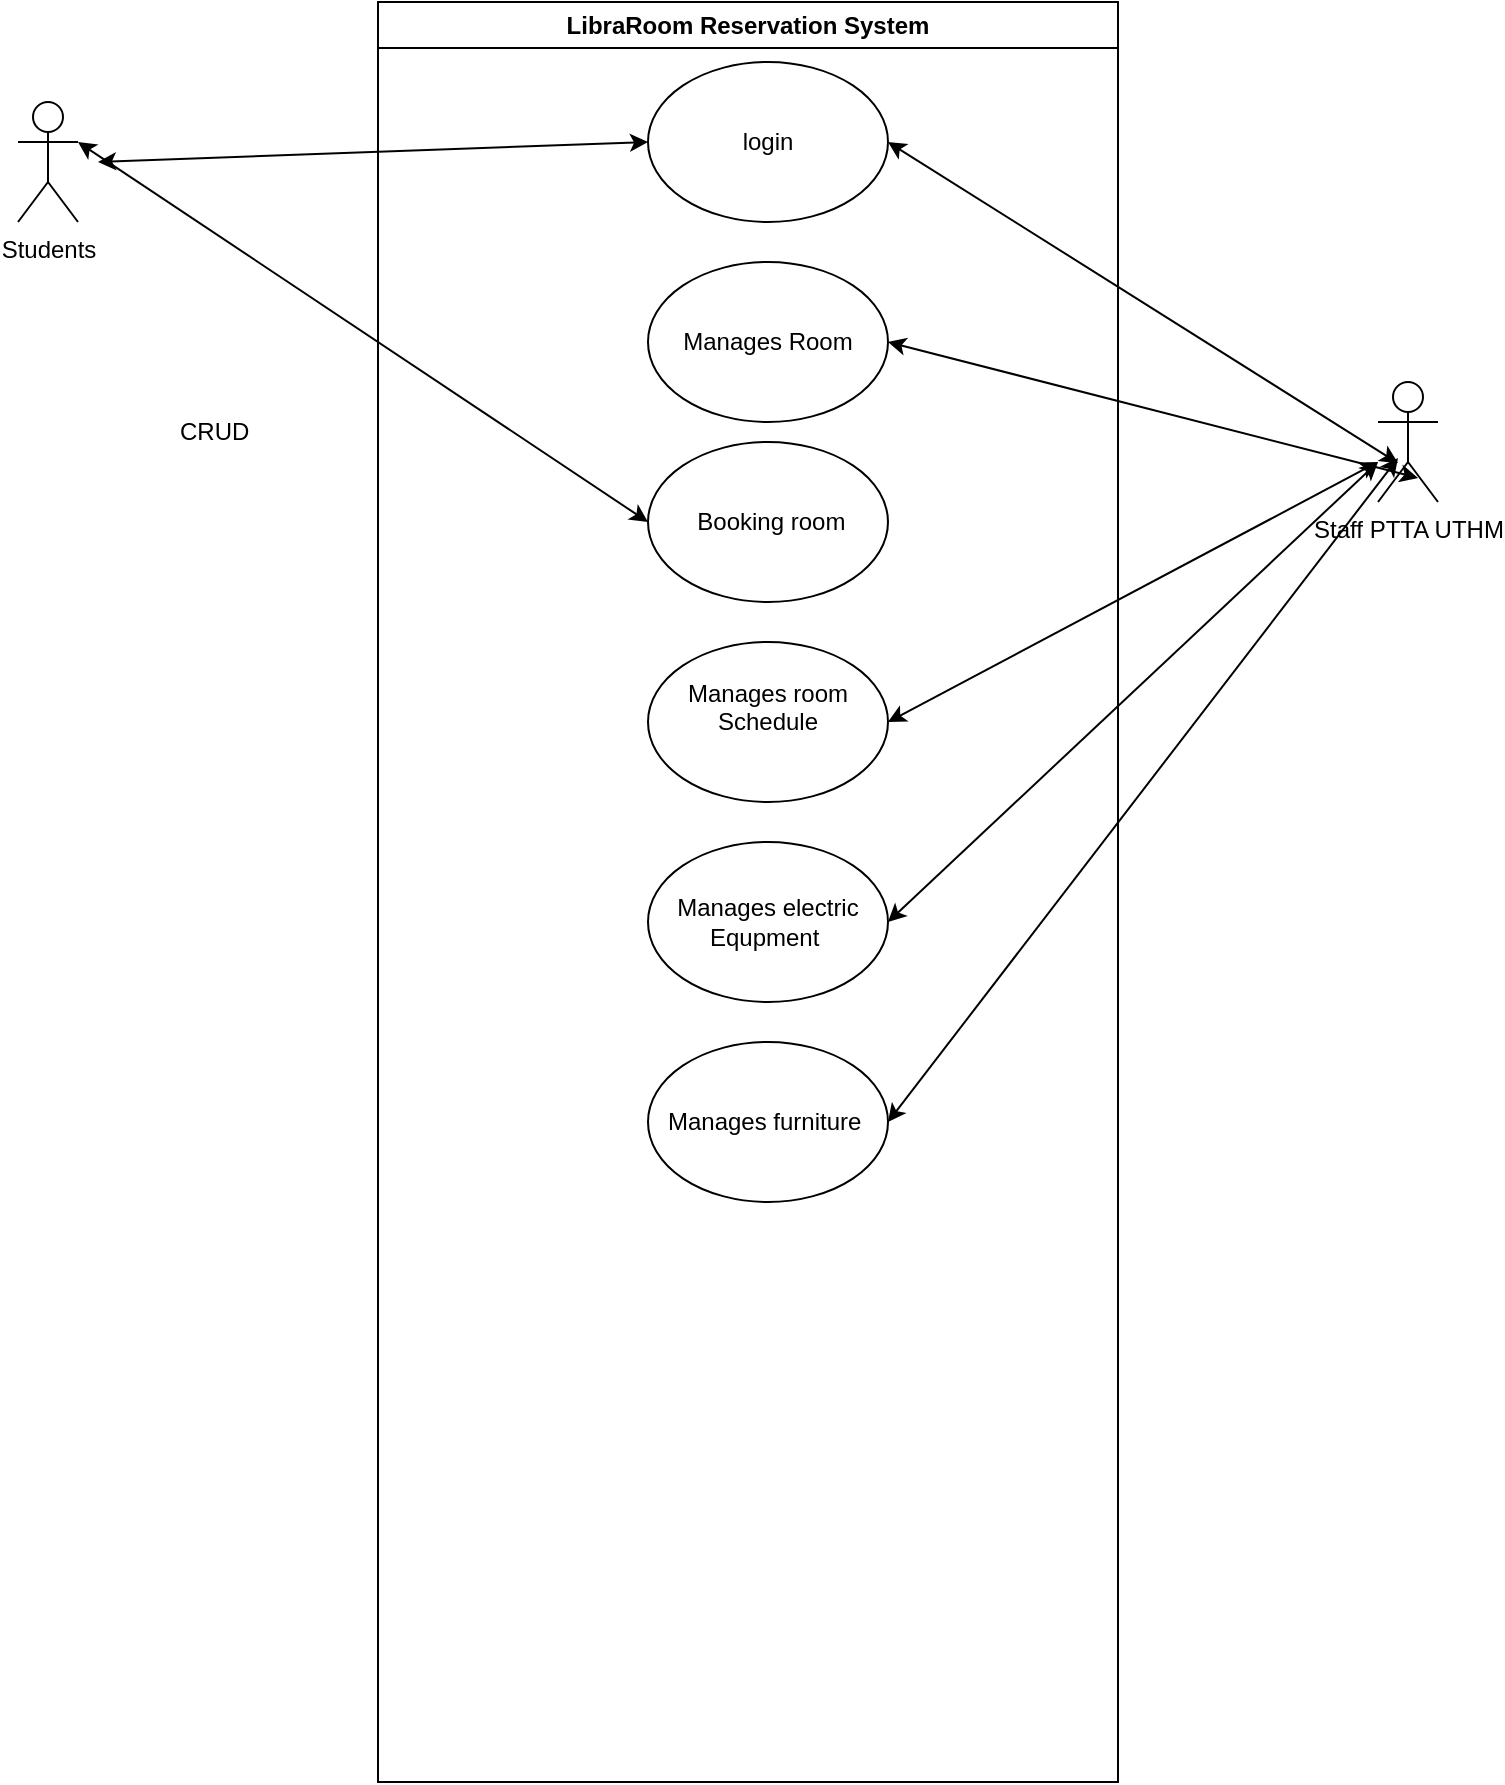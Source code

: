 <mxfile>
    <diagram name="Page-1" id="NjnIXUocAEQQhWOrC-Ya">
        <mxGraphModel dx="764" dy="536" grid="1" gridSize="10" guides="1" tooltips="1" connect="1" arrows="1" fold="1" page="1" pageScale="1" pageWidth="850" pageHeight="1100" background="none" math="0" shadow="0">
            <root>
                <mxCell id="0"/>
                <mxCell id="1" parent="0"/>
                <mxCell id="4qRBzfi4ipFG8KXShlsR-1" value="LibraRoom Reservation System" style="swimlane;whiteSpace=wrap;html=1;rounded=0;" parent="1" vertex="1">
                    <mxGeometry x="240" y="70" width="370" height="890" as="geometry"/>
                </mxCell>
                <mxCell id="4qRBzfi4ipFG8KXShlsR-2" value="&amp;nbsp;Booking room" style="ellipse;whiteSpace=wrap;html=1;rounded=0;" parent="4qRBzfi4ipFG8KXShlsR-1" vertex="1">
                    <mxGeometry x="135" y="220" width="120" height="80" as="geometry"/>
                </mxCell>
                <mxCell id="4qRBzfi4ipFG8KXShlsR-3" value="Manages Room" style="ellipse;whiteSpace=wrap;html=1;rounded=0;" parent="4qRBzfi4ipFG8KXShlsR-1" vertex="1">
                    <mxGeometry x="135" y="130" width="120" height="80" as="geometry"/>
                </mxCell>
                <mxCell id="4qRBzfi4ipFG8KXShlsR-4" value="Manages furniture&amp;nbsp;" style="ellipse;whiteSpace=wrap;html=1;rounded=0;" parent="4qRBzfi4ipFG8KXShlsR-1" vertex="1">
                    <mxGeometry x="135" y="520" width="120" height="80" as="geometry"/>
                </mxCell>
                <mxCell id="4qRBzfi4ipFG8KXShlsR-5" value="Manages electric Equpment&amp;nbsp;" style="ellipse;whiteSpace=wrap;html=1;rounded=0;" parent="4qRBzfi4ipFG8KXShlsR-1" vertex="1">
                    <mxGeometry x="135" y="420" width="120" height="80" as="geometry"/>
                </mxCell>
                <mxCell id="4qRBzfi4ipFG8KXShlsR-6" value="Manages room Schedule&lt;div&gt;&lt;br&gt;&lt;/div&gt;" style="ellipse;whiteSpace=wrap;html=1;rounded=0;" parent="4qRBzfi4ipFG8KXShlsR-1" vertex="1">
                    <mxGeometry x="135" y="320" width="120" height="80" as="geometry"/>
                </mxCell>
                <mxCell id="2" value="login" style="ellipse;whiteSpace=wrap;html=1;rounded=0;" vertex="1" parent="4qRBzfi4ipFG8KXShlsR-1">
                    <mxGeometry x="135" y="30" width="120" height="80" as="geometry"/>
                </mxCell>
                <mxCell id="4qRBzfi4ipFG8KXShlsR-7" value="Students" style="shape=umlActor;verticalLabelPosition=bottom;verticalAlign=top;html=1;outlineConnect=0;rounded=0;" parent="1" vertex="1">
                    <mxGeometry x="60" y="120" width="30" height="60" as="geometry"/>
                </mxCell>
                <mxCell id="4qRBzfi4ipFG8KXShlsR-10" value="Staff PTTA UTHM" style="shape=umlActor;verticalLabelPosition=bottom;verticalAlign=top;html=1;outlineConnect=0;rounded=0;" parent="1" vertex="1">
                    <mxGeometry x="740" y="260" width="30" height="60" as="geometry"/>
                </mxCell>
                <mxCell id="4qRBzfi4ipFG8KXShlsR-23" value="" style="endArrow=classic;startArrow=classic;html=1;rounded=0;entryX=0;entryY=0.5;entryDx=0;entryDy=0;" parent="1" target="4qRBzfi4ipFG8KXShlsR-2" edge="1">
                    <mxGeometry width="50" height="50" relative="1" as="geometry">
                        <mxPoint x="90" y="140" as="sourcePoint"/>
                        <mxPoint x="140" y="90" as="targetPoint"/>
                    </mxGeometry>
                </mxCell>
                <mxCell id="4qRBzfi4ipFG8KXShlsR-33" value="" style="endArrow=classic;startArrow=classic;html=1;rounded=0;exitX=1;exitY=0.5;exitDx=0;exitDy=0;" parent="1" source="4qRBzfi4ipFG8KXShlsR-4" edge="1">
                    <mxGeometry width="50" height="50" relative="1" as="geometry">
                        <mxPoint x="495" y="260" as="sourcePoint"/>
                        <mxPoint x="750" y="298" as="targetPoint"/>
                    </mxGeometry>
                </mxCell>
                <mxCell id="4qRBzfi4ipFG8KXShlsR-34" value="" style="endArrow=classic;startArrow=classic;html=1;rounded=0;exitX=1;exitY=0.5;exitDx=0;exitDy=0;" parent="1" source="4qRBzfi4ipFG8KXShlsR-5" edge="1">
                    <mxGeometry width="50" height="50" relative="1" as="geometry">
                        <mxPoint x="495" y="360" as="sourcePoint"/>
                        <mxPoint x="740" y="300" as="targetPoint"/>
                    </mxGeometry>
                </mxCell>
                <mxCell id="4qRBzfi4ipFG8KXShlsR-35" value="" style="endArrow=classic;startArrow=classic;html=1;rounded=0;exitX=1;exitY=0.5;exitDx=0;exitDy=0;" parent="1" source="4qRBzfi4ipFG8KXShlsR-6" edge="1">
                    <mxGeometry width="50" height="50" relative="1" as="geometry">
                        <mxPoint x="495" y="460" as="sourcePoint"/>
                        <mxPoint x="740" y="300" as="targetPoint"/>
                    </mxGeometry>
                </mxCell>
                <mxCell id="4" value="" style="endArrow=classic;startArrow=classic;html=1;rounded=0;exitX=1;exitY=0.5;exitDx=0;exitDy=0;" edge="1" parent="1" source="2">
                    <mxGeometry width="50" height="50" relative="1" as="geometry">
                        <mxPoint x="495" y="310" as="sourcePoint"/>
                        <mxPoint x="750" y="300.556" as="targetPoint"/>
                    </mxGeometry>
                </mxCell>
                <mxCell id="5" value="" style="endArrow=classic;startArrow=classic;html=1;rounded=0;entryX=0;entryY=0.5;entryDx=0;entryDy=0;" edge="1" parent="1" target="2">
                    <mxGeometry width="50" height="50" relative="1" as="geometry">
                        <mxPoint x="100" y="150" as="sourcePoint"/>
                        <mxPoint x="375" y="310" as="targetPoint"/>
                    </mxGeometry>
                </mxCell>
                <mxCell id="8" value="" style="endArrow=classic;startArrow=classic;html=1;rounded=0;exitX=1;exitY=0.5;exitDx=0;exitDy=0;" edge="1" parent="1" source="4qRBzfi4ipFG8KXShlsR-3">
                    <mxGeometry width="50" height="50" relative="1" as="geometry">
                        <mxPoint x="520" y="350" as="sourcePoint"/>
                        <mxPoint x="760" y="308" as="targetPoint"/>
                    </mxGeometry>
                </mxCell>
                <mxCell id="7" value="CRUD&amp;nbsp;" style="text;html=1;strokeColor=none;fillColor=none;align=center;verticalAlign=middle;whiteSpace=wrap;rounded=0;" vertex="1" parent="1">
                    <mxGeometry x="130" y="270" width="60" height="30" as="geometry"/>
                </mxCell>
            </root>
        </mxGraphModel>
    </diagram>
</mxfile>